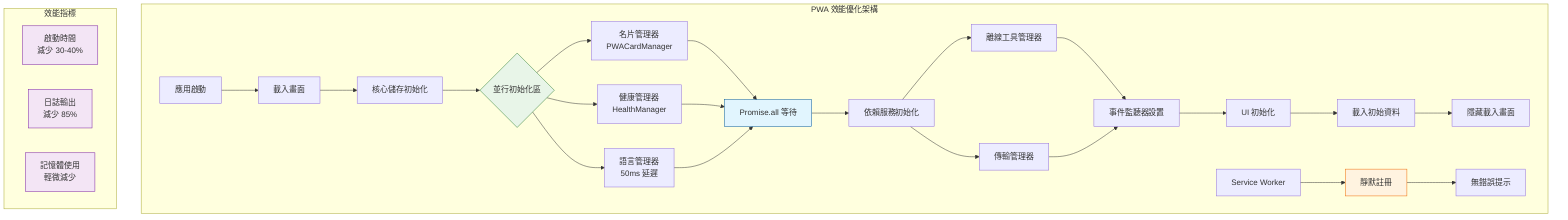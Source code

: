graph TB
    subgraph "PWA 效能優化架構"
        A[應用啟動] --> B[載入畫面]
        B --> C[核心儲存初始化]
        
        C --> D{並行初始化區}
        D --> E[名片管理器<br/>PWACardManager]
        D --> F[健康管理器<br/>HealthManager]
        D --> G[語言管理器<br/>50ms 延遲]
        
        E --> H[Promise.all 等待]
        F --> H
        G --> H
        
        H --> I[依賴服務初始化]
        I --> J[離線工具管理器]
        I --> K[傳輸管理器]
        
        J --> L[事件監聽器設置]
        K --> L
        L --> M[UI 初始化]
        M --> N[載入初始資料]
        N --> O[隱藏載入畫面]
        
        P[Service Worker] --> Q[靜默註冊]
        Q --> R[無錯誤提示]
    end
    
    subgraph "效能指標"
        S[啟動時間<br/>減少 30-40%]
        T[日誌輸出<br/>減少 85%]
        U[記憶體使用<br/>輕微減少]
    end
    
    style D fill:#e8f5e8,stroke:#2e7d32
    style H fill:#e1f5fe,stroke:#01579b
    style Q fill:#fff3e0,stroke:#ef6c00
    style S fill:#f3e5f5,stroke:#7b1fa2
    style T fill:#f3e5f5,stroke:#7b1fa2
    style U fill:#f3e5f5,stroke:#7b1fa2